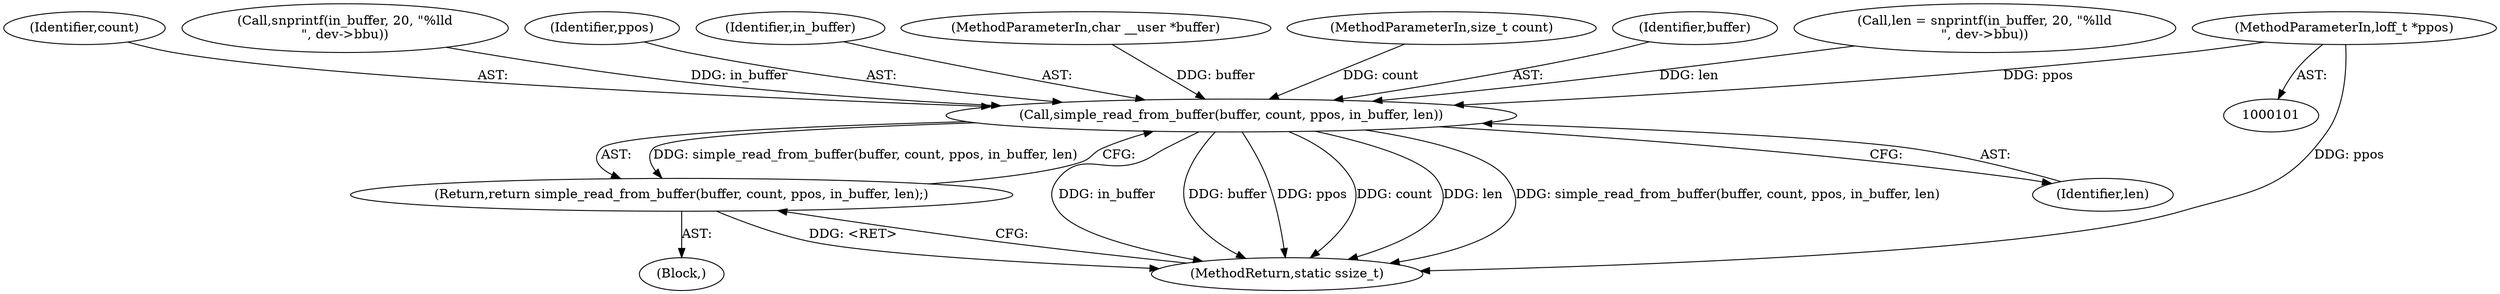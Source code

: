 digraph "0_linux_f1e255d60ae66a9f672ff9a207ee6cd8e33d2679@pointer" {
"1000105" [label="(MethodParameterIn,loff_t *ppos)"];
"1000165" [label="(Call,simple_read_from_buffer(buffer, count, ppos, in_buffer, len))"];
"1000164" [label="(Return,return simple_read_from_buffer(buffer, count, ppos, in_buffer, len);)"];
"1000164" [label="(Return,return simple_read_from_buffer(buffer, count, ppos, in_buffer, len);)"];
"1000167" [label="(Identifier,count)"];
"1000106" [label="(Block,)"];
"1000146" [label="(Call,snprintf(in_buffer, 20, \"%lld\n\", dev->bbu))"];
"1000171" [label="(MethodReturn,static ssize_t)"];
"1000168" [label="(Identifier,ppos)"];
"1000105" [label="(MethodParameterIn,loff_t *ppos)"];
"1000169" [label="(Identifier,in_buffer)"];
"1000103" [label="(MethodParameterIn,char __user *buffer)"];
"1000104" [label="(MethodParameterIn,size_t count)"];
"1000165" [label="(Call,simple_read_from_buffer(buffer, count, ppos, in_buffer, len))"];
"1000166" [label="(Identifier,buffer)"];
"1000170" [label="(Identifier,len)"];
"1000144" [label="(Call,len = snprintf(in_buffer, 20, \"%lld\n\", dev->bbu))"];
"1000105" -> "1000101"  [label="AST: "];
"1000105" -> "1000171"  [label="DDG: ppos"];
"1000105" -> "1000165"  [label="DDG: ppos"];
"1000165" -> "1000164"  [label="AST: "];
"1000165" -> "1000170"  [label="CFG: "];
"1000166" -> "1000165"  [label="AST: "];
"1000167" -> "1000165"  [label="AST: "];
"1000168" -> "1000165"  [label="AST: "];
"1000169" -> "1000165"  [label="AST: "];
"1000170" -> "1000165"  [label="AST: "];
"1000164" -> "1000165"  [label="CFG: "];
"1000165" -> "1000171"  [label="DDG: in_buffer"];
"1000165" -> "1000171"  [label="DDG: buffer"];
"1000165" -> "1000171"  [label="DDG: ppos"];
"1000165" -> "1000171"  [label="DDG: count"];
"1000165" -> "1000171"  [label="DDG: len"];
"1000165" -> "1000171"  [label="DDG: simple_read_from_buffer(buffer, count, ppos, in_buffer, len)"];
"1000165" -> "1000164"  [label="DDG: simple_read_from_buffer(buffer, count, ppos, in_buffer, len)"];
"1000103" -> "1000165"  [label="DDG: buffer"];
"1000104" -> "1000165"  [label="DDG: count"];
"1000146" -> "1000165"  [label="DDG: in_buffer"];
"1000144" -> "1000165"  [label="DDG: len"];
"1000164" -> "1000106"  [label="AST: "];
"1000171" -> "1000164"  [label="CFG: "];
"1000164" -> "1000171"  [label="DDG: <RET>"];
}
